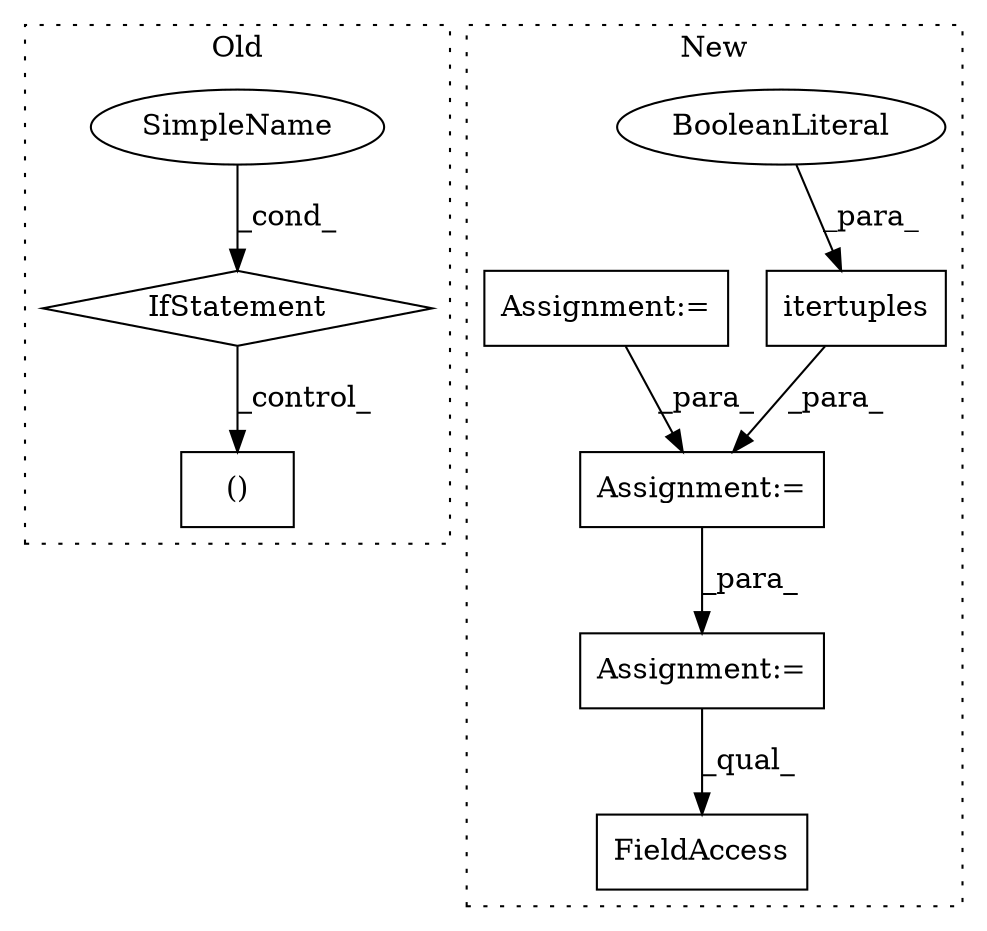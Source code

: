 digraph G {
subgraph cluster0 {
1 [label="IfStatement" a="25" s="1012,1031" l="4,2" shape="diamond"];
6 [label="()" a="106" s="1345" l="38" shape="box"];
8 [label="SimpleName" a="42" s="" l="" shape="ellipse"];
label = "Old";
style="dotted";
}
subgraph cluster1 {
2 [label="itertuples" a="32" s="1113,1129" l="11,1" shape="box"];
3 [label="BooleanLiteral" a="9" s="1124" l="5" shape="ellipse"];
4 [label="Assignment:=" a="7" s="1061" l="1" shape="box"];
5 [label="Assignment:=" a="7" s="1019" l="9" shape="box"];
7 [label="FieldAccess" a="22" s="1406" l="22" shape="box"];
9 [label="Assignment:=" a="7" s="1148" l="12" shape="box"];
label = "New";
style="dotted";
}
1 -> 6 [label="_control_"];
2 -> 4 [label="_para_"];
3 -> 2 [label="_para_"];
4 -> 9 [label="_para_"];
5 -> 4 [label="_para_"];
8 -> 1 [label="_cond_"];
9 -> 7 [label="_qual_"];
}